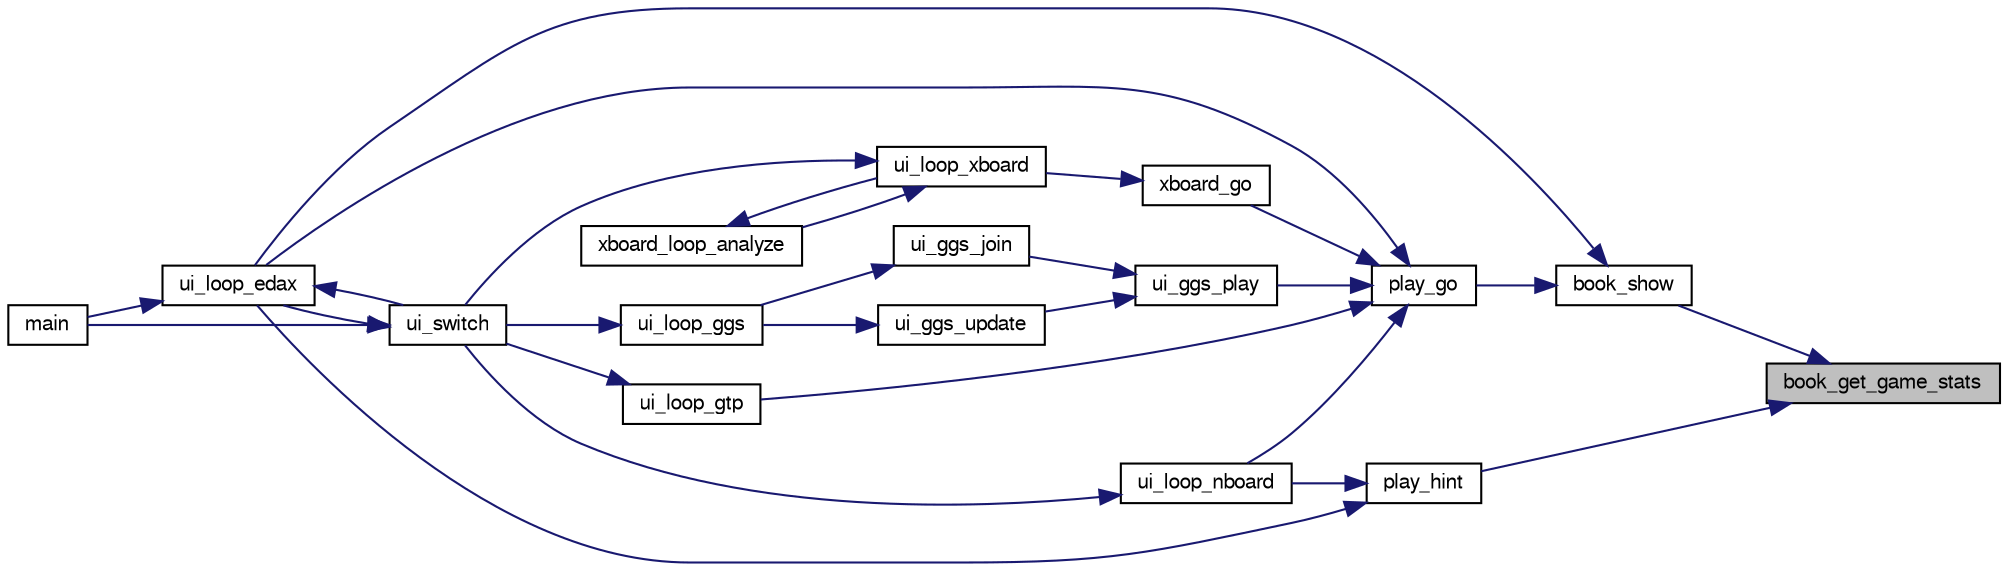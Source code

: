 digraph "book_get_game_stats"
{
 // LATEX_PDF_SIZE
  bgcolor="transparent";
  edge [fontname="FreeSans",fontsize="10",labelfontname="FreeSans",labelfontsize="10"];
  node [fontname="FreeSans",fontsize="10",shape=record];
  rankdir="RL";
  Node1 [label="book_get_game_stats",height=0.2,width=0.4,color="black", fillcolor="grey75", style="filled", fontcolor="black",tooltip="Get game statistics from a position."];
  Node1 -> Node2 [dir="back",color="midnightblue",fontsize="10",style="solid",fontname="FreeSans"];
  Node2 [label="book_show",height=0.2,width=0.4,color="black",URL="$book_8c.html#a393a42eb1a3ce423cad7df4eb4ffaac4",tooltip="Display a position from the book."];
  Node2 -> Node3 [dir="back",color="midnightblue",fontsize="10",style="solid",fontname="FreeSans"];
  Node3 [label="play_go",height=0.2,width=0.4,color="black",URL="$play_8c.html#aeba64a0b6660a04cff93da447da3f746",tooltip="Start thinking."];
  Node3 -> Node4 [dir="back",color="midnightblue",fontsize="10",style="solid",fontname="FreeSans"];
  Node4 [label="ui_ggs_play",height=0.2,width=0.4,color="black",URL="$ggs_8c.html#a55704d516945d0fc38a4aae02fca1bfe",tooltip="ui_ggs_play"];
  Node4 -> Node5 [dir="back",color="midnightblue",fontsize="10",style="solid",fontname="FreeSans"];
  Node5 [label="ui_ggs_join",height=0.2,width=0.4,color="black",URL="$ggs_8c.html#afc8b9c7d5dd5c68bdabac6790ff83aff",tooltip="ui_ggs_join"];
  Node5 -> Node6 [dir="back",color="midnightblue",fontsize="10",style="solid",fontname="FreeSans"];
  Node6 [label="ui_loop_ggs",height=0.2,width=0.4,color="black",URL="$ggs_8c.html#a245d5c8f964506584b8d505c7305eb94",tooltip="ui_loop_ggs"];
  Node6 -> Node7 [dir="back",color="midnightblue",fontsize="10",style="solid",fontname="FreeSans"];
  Node7 [label="ui_switch",height=0.2,width=0.4,color="black",URL="$ui_8c.html#a4234d6b0fd690186ef0ec2fc2eba2d4d",tooltip="Switch between different User Interface."];
  Node7 -> Node8 [dir="back",color="midnightblue",fontsize="10",style="solid",fontname="FreeSans"];
  Node8 [label="main",height=0.2,width=0.4,color="black",URL="$main_8c.html#a3c04138a5bfe5d72780bb7e82a18e627",tooltip="edax main function."];
  Node7 -> Node9 [dir="back",color="midnightblue",fontsize="10",style="solid",fontname="FreeSans"];
  Node9 [label="ui_loop_edax",height=0.2,width=0.4,color="black",URL="$edax_8c.html#a2354b96c7688bae32bedb6203d672f50",tooltip="Loop event."];
  Node9 -> Node8 [dir="back",color="midnightblue",fontsize="10",style="solid",fontname="FreeSans"];
  Node9 -> Node7 [dir="back",color="midnightblue",fontsize="10",style="solid",fontname="FreeSans"];
  Node4 -> Node10 [dir="back",color="midnightblue",fontsize="10",style="solid",fontname="FreeSans"];
  Node10 [label="ui_ggs_update",height=0.2,width=0.4,color="black",URL="$ggs_8c.html#add208abcf5430b768477f3ea02a2b139",tooltip="ui_ggs_update"];
  Node10 -> Node6 [dir="back",color="midnightblue",fontsize="10",style="solid",fontname="FreeSans"];
  Node3 -> Node9 [dir="back",color="midnightblue",fontsize="10",style="solid",fontname="FreeSans"];
  Node3 -> Node11 [dir="back",color="midnightblue",fontsize="10",style="solid",fontname="FreeSans"];
  Node11 [label="ui_loop_gtp",height=0.2,width=0.4,color="black",URL="$gtp_8c.html#aa036470059be60da73acd63418093e1e",tooltip="Loop event."];
  Node11 -> Node7 [dir="back",color="midnightblue",fontsize="10",style="solid",fontname="FreeSans"];
  Node3 -> Node12 [dir="back",color="midnightblue",fontsize="10",style="solid",fontname="FreeSans"];
  Node12 [label="ui_loop_nboard",height=0.2,width=0.4,color="black",URL="$nboard_8c.html#a13ec69450a157e8cbf526b11d1a27be6",tooltip="Loop event."];
  Node12 -> Node7 [dir="back",color="midnightblue",fontsize="10",style="solid",fontname="FreeSans"];
  Node3 -> Node13 [dir="back",color="midnightblue",fontsize="10",style="solid",fontname="FreeSans"];
  Node13 [label="xboard_go",height=0.2,width=0.4,color="black",URL="$xboard_8c.html#ac3cbe43d38c75f78ef60f463f91bf3fe",tooltip=" "];
  Node13 -> Node14 [dir="back",color="midnightblue",fontsize="10",style="solid",fontname="FreeSans"];
  Node14 [label="ui_loop_xboard",height=0.2,width=0.4,color="black",URL="$ui_8h.html#af80ec70d3d08eb4c17c84d3997aaba0f",tooltip="Loop event."];
  Node14 -> Node7 [dir="back",color="midnightblue",fontsize="10",style="solid",fontname="FreeSans"];
  Node14 -> Node15 [dir="back",color="midnightblue",fontsize="10",style="solid",fontname="FreeSans"];
  Node15 [label="xboard_loop_analyze",height=0.2,width=0.4,color="black",URL="$xboard_8c.html#a6ec4f7e4a6e59e32b5eb95b566f098c8",tooltip="Analyze."];
  Node15 -> Node14 [dir="back",color="midnightblue",fontsize="10",style="solid",fontname="FreeSans"];
  Node2 -> Node9 [dir="back",color="midnightblue",fontsize="10",style="solid",fontname="FreeSans"];
  Node1 -> Node16 [dir="back",color="midnightblue",fontsize="10",style="solid",fontname="FreeSans"];
  Node16 [label="play_hint",height=0.2,width=0.4,color="black",URL="$play_8c.html#a331a1824215c3c7be0241fe0e2d4da57",tooltip="Start thinking."];
  Node16 -> Node9 [dir="back",color="midnightblue",fontsize="10",style="solid",fontname="FreeSans"];
  Node16 -> Node12 [dir="back",color="midnightblue",fontsize="10",style="solid",fontname="FreeSans"];
}
